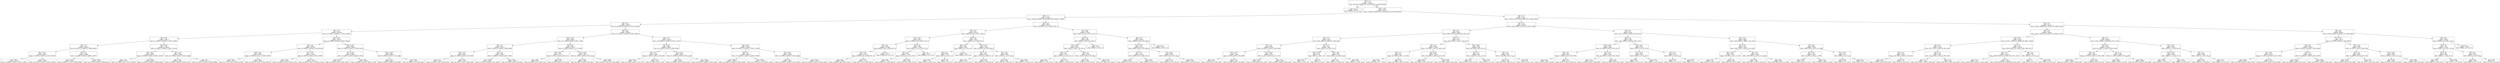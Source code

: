 digraph Tree {
node [shape=box] ;
0 [label="X[8] <= 1.5\ngini = 0.767\nsamples = 11105610\nvalue = [3317480, 5200620, 2041, 5142823, 28470, 1814766, 2062949]"] ;
1 [label="gini = 0.0\nsamples = 1188359\nvalue = [1879651, 0, 0, 0, 0, 0, 0]"] ;
0 -> 1 [labeldistance=2.5, labelangle=45, headlabel="True"] ;
2 [label="X[10] <= 230.5\ngini = 0.744\nsamples = 9917251\nvalue = [1437829, 5200620, 2041, 5142823, 28470, 1814766, 2062949]"] ;
0 -> 2 [labeldistance=2.5, labelangle=-45, headlabel="False"] ;
3 [label="X[8] <= 2.5\ngini = 0.746\nsamples = 8121540\nvalue = [1061589, 4053003, 1755, 4312994, 22936, 1600181, 1796364]"] ;
2 -> 3 ;
4 [label="X[0] <= 0.5\ngini = 0.704\nsamples = 7418664\nvalue = [0, 4053003, 0, 4312994, 0, 1575138, 1796364]"] ;
3 -> 4 ;
5 [label="X[9] <= 2.5\ngini = 0.729\nsamples = 3905798\nvalue = [0, 1178461, 0, 2299501, 0, 1251841, 1449421]"] ;
4 -> 5 ;
6 [label="X[6] <= 19.5\ngini = 0.716\nsamples = 2703479\nvalue = [0, 798565, 0, 1679392, 0, 1138515, 660081]"] ;
5 -> 6 ;
7 [label="X[5] <= 1.5\ngini = 0.714\nsamples = 1602970\nvalue = [0, 452214, 0, 1039552, 0, 576868, 466947]"] ;
6 -> 7 ;
8 [label="X[2] <= 128.5\ngini = 0.715\nsamples = 908010\nvalue = [0, 249851, 0, 587637, 0, 277976, 320750]"] ;
7 -> 8 ;
9 [label="gini = 0.697\nsamples = 472008\nvalue = [0, 126596, 0, 330923, 0, 170157, 118927]"] ;
8 -> 9 ;
10 [label="gini = 0.719\nsamples = 436002\nvalue = [0, 123255, 0, 256714, 0, 107819, 201823]"] ;
8 -> 10 ;
11 [label="X[6] <= 5.5\ngini = 0.706\nsamples = 694960\nvalue = [0, 202363, 0, 451915, 0, 298892, 146197]"] ;
7 -> 11 ;
12 [label="gini = 0.713\nsamples = 269920\nvalue = [0, 86578, 0, 177222, 0, 79984, 83046]"] ;
11 -> 12 ;
13 [label="gini = 0.689\nsamples = 425040\nvalue = [0, 115785, 0, 274693, 0, 218908, 63151]"] ;
11 -> 13 ;
14 [label="X[2] <= 130.5\ngini = 0.709\nsamples = 1100509\nvalue = [0, 346351, 0, 639840, 0, 561647, 193134]"] ;
6 -> 14 ;
15 [label="X[3] <= 58.5\ngini = 0.706\nsamples = 687849\nvalue = [0, 242886, 0, 425397, 0, 310324, 109766]"] ;
14 -> 15 ;
16 [label="gini = 0.721\nsamples = 124371\nvalue = [0, 57666, 0, 56577, 0, 61726, 20338]"] ;
15 -> 16 ;
17 [label="gini = 0.698\nsamples = 563478\nvalue = [0, 185220, 0, 368820, 0, 248598, 89428]"] ;
15 -> 17 ;
18 [label="X[3] <= 74.5\ngini = 0.702\nsamples = 412660\nvalue = [0, 103465, 0, 214443, 0, 251323, 83368]"] ;
14 -> 18 ;
19 [label="gini = 0.716\nsamples = 199282\nvalue = [0, 74668, 0, 106338, 0, 101320, 32722]"] ;
18 -> 19 ;
20 [label="gini = 0.67\nsamples = 213378\nvalue = [0, 28797, 0, 108105, 0, 150003, 50646]"] ;
18 -> 20 ;
21 [label="X[6] <= 32.5\ngini = 0.678\nsamples = 1202319\nvalue = [0, 379896, 0, 620109, 0, 113326, 789340]"] ;
5 -> 21 ;
22 [label="X[5] <= 1.5\ngini = 0.668\nsamples = 811365\nvalue = [0, 219488, 0, 418758, 0, 81788, 563188]"] ;
21 -> 22 ;
23 [label="X[10] <= 51.5\ngini = 0.636\nsamples = 531706\nvalue = [0, 139382, 0, 273177, 0, 24995, 403500]"] ;
22 -> 23 ;
24 [label="gini = 0.565\nsamples = 125250\nvalue = [0, 17170, 0, 55970, 0, 8554, 116798]"] ;
23 -> 24 ;
25 [label="gini = 0.65\nsamples = 406456\nvalue = [0, 122212, 0, 217207, 0, 16441, 286702]"] ;
23 -> 25 ;
26 [label="X[7] <= 109.5\ngini = 0.712\nsamples = 279659\nvalue = [0, 80106, 0, 145581, 0, 56793, 159688]"] ;
22 -> 26 ;
27 [label="gini = 0.709\nsamples = 50016\nvalue = [0, 15684, 0, 21304, 0, 10203, 31775]"] ;
26 -> 27 ;
28 [label="gini = 0.711\nsamples = 229643\nvalue = [0, 64422, 0, 124277, 0, 46590, 127913]"] ;
26 -> 28 ;
29 [label="X[10] <= 197.5\ngini = 0.691\nsamples = 390954\nvalue = [0, 160408, 0, 201351, 0, 31538, 226152]"] ;
21 -> 29 ;
30 [label="X[7] <= 116.5\ngini = 0.693\nsamples = 291669\nvalue = [0, 120977, 0, 164310, 0, 23806, 153103]"] ;
29 -> 30 ;
31 [label="gini = 0.691\nsamples = 57676\nvalue = [0, 26139, 0, 25031, 0, 4902, 35354]"] ;
30 -> 31 ;
32 [label="gini = 0.69\nsamples = 233993\nvalue = [0, 94838, 0, 139279, 0, 18904, 117749]"] ;
30 -> 32 ;
33 [label="X[10] <= 214.5\ngini = 0.663\nsamples = 99285\nvalue = [0, 39431, 0, 37041, 0, 7732, 73049]"] ;
29 -> 33 ;
34 [label="gini = 0.673\nsamples = 85874\nvalue = [0, 33433, 0, 35066, 0, 7049, 60398]"] ;
33 -> 34 ;
35 [label="gini = 0.559\nsamples = 13411\nvalue = [0, 5998, 0, 1975, 0, 683, 12651]"] ;
33 -> 35 ;
36 [label="X[5] <= 0.5\ngini = 0.594\nsamples = 3512866\nvalue = [0, 2874542, 0, 2013493, 0, 323297, 346943]"] ;
4 -> 36 ;
37 [label="X[10] <= 123.5\ngini = 0.659\nsamples = 358474\nvalue = [0, 177082, 0, 265343, 0, 49876, 75396]"] ;
36 -> 37 ;
38 [label="X[4] <= 2.5\ngini = 0.647\nsamples = 224722\nvalue = [0, 98013, 0, 178634, 0, 32699, 46648]"] ;
37 -> 38 ;
39 [label="X[10] <= 47.5\ngini = 0.616\nsamples = 51297\nvalue = [0, 34625, 0, 35679, 0, 4492, 6416]"] ;
38 -> 39 ;
40 [label="gini = 0.577\nsamples = 24244\nvalue = [0, 20215, 0, 14352, 0, 1809, 1953]"] ;
39 -> 40 ;
41 [label="gini = 0.625\nsamples = 27053\nvalue = [0, 14410, 0, 21327, 0, 2683, 4463]"] ;
39 -> 41 ;
42 [label="X[0] <= 1.5\ngini = 0.644\nsamples = 173425\nvalue = [0, 63388, 0, 142955, 0, 28207, 40232]"] ;
38 -> 42 ;
43 [label="gini = 0.638\nsamples = 160831\nvalue = [0, 51824, 0, 135985, 0, 27547, 39416]"] ;
42 -> 43 ;
44 [label="gini = 0.542\nsamples = 12594\nvalue = [0, 11564, 0, 6970, 0, 660, 816]"] ;
42 -> 44 ;
45 [label="X[6] <= 3.5\ngini = 0.668\nsamples = 133752\nvalue = [0, 79069, 0, 86709, 0, 17177, 28748]"] ;
37 -> 45 ;
46 [label="X[3] <= 45.0\ngini = 0.653\nsamples = 17279\nvalue = [0, 4387, 0, 14106, 0, 3555, 5237]"] ;
45 -> 46 ;
47 [label="gini = 0.683\nsamples = 8105\nvalue = [0, 1059, 0, 5567, 0, 2480, 3714]"] ;
46 -> 47 ;
48 [label="gini = 0.582\nsamples = 9174\nvalue = [0, 3328, 0, 8539, 0, 1075, 1523]"] ;
46 -> 48 ;
49 [label="X[10] <= 152.5\ngini = 0.659\nsamples = 116473\nvalue = [0, 74682, 0, 72603, 0, 13622, 23511]"] ;
45 -> 49 ;
50 [label="gini = 0.586\nsamples = 21669\nvalue = [0, 18561, 0, 11493, 0, 1393, 2821]"] ;
49 -> 50 ;
51 [label="gini = 0.669\nsamples = 94804\nvalue = [0, 56121, 0, 61110, 0, 12229, 20690]"] ;
49 -> 51 ;
52 [label="X[4] <= 2.5\ngini = 0.579\nsamples = 3154392\nvalue = [0, 2697460, 0, 1748150, 0, 273421, 271547]"] ;
36 -> 52 ;
53 [label="X[3] <= 44.5\ngini = 0.494\nsamples = 539513\nvalue = [0, 557483, 0, 235734, 0, 25600, 33943]"] ;
52 -> 53 ;
54 [label="X[6] <= 17.0\ngini = 0.612\nsamples = 20539\nvalue = [0, 13401, 0, 14764, 0, 1784, 2434]"] ;
53 -> 54 ;
55 [label="gini = 0.614\nsamples = 18715\nvalue = [0, 11208, 0, 14245, 0, 1747, 2372]"] ;
54 -> 55 ;
56 [label="gini = 0.357\nsamples = 1824\nvalue = [0, 2193, 0, 519, 0, 37, 62]"] ;
54 -> 56 ;
57 [label="X[2] <= 124.5\ngini = 0.485\nsamples = 518974\nvalue = [0, 544082, 0, 220970, 0, 23816, 31509]"] ;
53 -> 57 ;
58 [label="gini = 0.582\nsamples = 133034\nvalue = [0, 111866, 0, 76304, 0, 8738, 14119]"] ;
57 -> 58 ;
59 [label="gini = 0.439\nsamples = 385940\nvalue = [0, 432216, 0, 144666, 0, 15078, 17390]"] ;
57 -> 59 ;
60 [label="X[4] <= 10.5\ngini = 0.592\nsamples = 2614879\nvalue = [0, 2139977, 0, 1512416, 0, 247821, 237604]"] ;
52 -> 60 ;
61 [label="X[9] <= 2.5\ngini = 0.6\nsamples = 1998671\nvalue = [0, 1575435, 0, 1201515, 0, 202658, 182668]"] ;
60 -> 61 ;
62 [label="gini = 0.599\nsamples = 1286203\nvalue = [0, 1004676, 0, 783803, 0, 176561, 69193]"] ;
61 -> 62 ;
63 [label="gini = 0.596\nsamples = 712468\nvalue = [0, 570759, 0, 417712, 0, 26097, 113475]"] ;
61 -> 63 ;
64 [label="X[2] <= 124.5\ngini = 0.558\nsamples = 616208\nvalue = [0, 564542, 0, 310901, 0, 45163, 54936]"] ;
60 -> 64 ;
65 [label="gini = 0.61\nsamples = 194872\nvalue = [0, 150296, 0, 116788, 0, 16742, 24683]"] ;
64 -> 65 ;
66 [label="gini = 0.526\nsamples = 421336\nvalue = [0, 414246, 0, 194113, 0, 28421, 30253]"] ;
64 -> 66 ;
67 [label="X[9] <= 2.5\ngini = 0.087\nsamples = 702876\nvalue = [1061589, 0, 1755, 0, 22936, 25043, 0]"] ;
3 -> 67 ;
68 [label="X[6] <= 42.5\ngini = 0.107\nsamples = 401795\nvalue = [600316, 0, 418, 0, 21021, 13968, 0]"] ;
67 -> 68 ;
69 [label="X[7] <= 222.5\ngini = 0.101\nsamples = 383272\nvalue = [574682, 0, 400, 0, 18252, 13075, 0]"] ;
68 -> 69 ;
70 [label="X[8] <= 4.5\ngini = 0.078\nsamples = 307309\nvalue = [466365, 0, 381, 0, 10938, 8347, 0]"] ;
69 -> 70 ;
71 [label="X[3] <= 76.5\ngini = 0.218\nsamples = 103531\nvalue = [144339, 0, 381, 0, 10938, 8347, 0]"] ;
70 -> 71 ;
72 [label="gini = 0.202\nsamples = 96319\nvalue = [135868, 0, 369, 0, 9129, 7308, 0]"] ;
71 -> 72 ;
73 [label="gini = 0.407\nsamples = 7212\nvalue = [8471, 0, 12, 0, 1809, 1039, 0]"] ;
71 -> 73 ;
74 [label="gini = 0.0\nsamples = 203778\nvalue = [322026, 0, 0, 0, 0, 0, 0]"] ;
70 -> 74 ;
75 [label="X[8] <= 4.5\ngini = 0.185\nsamples = 75963\nvalue = [108317, 0, 19, 0, 7314, 4728, 0]"] ;
69 -> 75 ;
76 [label="X[5] <= 1.5\ngini = 0.641\nsamples = 13770\nvalue = [9721, 0, 19, 0, 7314, 4728, 0]"] ;
75 -> 76 ;
77 [label="gini = 0.664\nsamples = 7457\nvalue = [3994, 0, 15, 0, 4363, 3406, 0]"] ;
76 -> 77 ;
78 [label="gini = 0.568\nsamples = 6313\nvalue = [5727, 0, 4, 0, 2951, 1322, 0]"] ;
76 -> 78 ;
79 [label="gini = 0.0\nsamples = 62193\nvalue = [98596, 0, 0, 0, 0, 0, 0]"] ;
75 -> 79 ;
80 [label="X[4] <= 3.5\ngini = 0.225\nsamples = 18523\nvalue = [25634, 0, 18, 0, 2769, 893, 0]"] ;
68 -> 80 ;
81 [label="X[8] <= 4.5\ngini = 0.294\nsamples = 2845\nvalue = [3649, 0, 0, 0, 782, 10, 0]"] ;
80 -> 81 ;
82 [label="X[8] <= 3.5\ngini = 0.486\nsamples = 1251\nvalue = [1159, 0, 0, 0, 782, 10, 0]"] ;
81 -> 82 ;
83 [label="gini = 0.459\nsamples = 1146\nvalue = [1159, 0, 0, 0, 621, 8, 0]"] ;
82 -> 83 ;
84 [label="gini = 0.024\nsamples = 105\nvalue = [0, 0, 0, 0, 161, 2, 0]"] ;
82 -> 84 ;
85 [label="gini = 0.0\nsamples = 1594\nvalue = [2490, 0, 0, 0, 0, 0, 0]"] ;
81 -> 85 ;
86 [label="X[2] <= 127.5\ngini = 0.211\nsamples = 15678\nvalue = [21985, 0, 18, 0, 1987, 883, 0]"] ;
80 -> 86 ;
87 [label="X[3] <= 72.5\ngini = 0.38\nsamples = 5986\nvalue = [7270, 0, 16, 0, 1566, 627, 0]"] ;
86 -> 87 ;
88 [label="gini = 0.144\nsamples = 1558\nvalue = [2307, 0, 16, 0, 111, 64, 0]"] ;
87 -> 88 ;
89 [label="gini = 0.445\nsamples = 4428\nvalue = [4963, 0, 0, 0, 1455, 563, 0]"] ;
87 -> 89 ;
90 [label="X[3] <= 70.5\ngini = 0.085\nsamples = 9692\nvalue = [14715, 0, 2, 0, 421, 256, 0]"] ;
86 -> 90 ;
91 [label="gini = 0.165\nsamples = 3644\nvalue = [5237, 0, 2, 0, 312, 195, 0]"] ;
90 -> 91 ;
92 [label="gini = 0.035\nsamples = 6048\nvalue = [9478, 0, 0, 0, 109, 61, 0]"] ;
90 -> 92 ;
93 [label="X[7] <= 85.5\ngini = 0.059\nsamples = 301081\nvalue = [461273, 0, 1337, 0, 1915, 11075, 0]"] ;
67 -> 93 ;
94 [label="X[8] <= 4.5\ngini = 0.164\nsamples = 45921\nvalue = [66457, 0, 1088, 0, 720, 4592, 0]"] ;
93 -> 94 ;
95 [label="X[7] <= 36.5\ngini = 0.289\nsamples = 24375\nvalue = [32213, 0, 1088, 0, 720, 4592, 0]"] ;
94 -> 95 ;
96 [label="X[10] <= 6.5\ngini = 0.159\nsamples = 13718\nvalue = [19766, 0, 3, 0, 251, 1611, 0]"] ;
95 -> 96 ;
97 [label="gini = 0.534\nsamples = 1534\nvalue = [1363, 0, 0, 0, 123, 975, 0]"] ;
96 -> 97 ;
98 [label="gini = 0.077\nsamples = 12184\nvalue = [18403, 0, 3, 0, 128, 636, 0]"] ;
96 -> 98 ;
99 [label="X[8] <= 3.5\ngini = 0.427\nsamples = 10657\nvalue = [12447, 0, 1085, 0, 469, 2981, 0]"] ;
95 -> 99 ;
100 [label="gini = 0.132\nsamples = 8396\nvalue = [12447, 0, 0, 0, 142, 798, 0]"] ;
99 -> 100 ;
101 [label="gini = 0.532\nsamples = 2261\nvalue = [0, 0, 1085, 0, 327, 2183, 0]"] ;
99 -> 101 ;
102 [label="gini = 0.0\nsamples = 21546\nvalue = [34244, 0, 0, 0, 0, 0, 0]"] ;
94 -> 102 ;
103 [label="X[8] <= 4.5\ngini = 0.039\nsamples = 255160\nvalue = [394816, 0, 249, 0, 1195, 6483, 0]"] ;
93 -> 103 ;
104 [label="X[10] <= 140.5\ngini = 0.151\nsamples = 61724\nvalue = [89630, 0, 249, 0, 1195, 6483, 0]"] ;
103 -> 104 ;
105 [label="X[1] <= 0.5\ngini = 0.176\nsamples = 42708\nvalue = [60955, 0, 220, 0, 934, 5291, 0]"] ;
104 -> 105 ;
106 [label="gini = 0.202\nsamples = 33262\nvalue = [46629, 0, 214, 0, 873, 4771, 0]"] ;
105 -> 106 ;
107 [label="gini = 0.076\nsamples = 9446\nvalue = [14326, 0, 6, 0, 61, 520, 0]"] ;
105 -> 107 ;
108 [label="X[2] <= 120.5\ngini = 0.094\nsamples = 19016\nvalue = [28675, 0, 29, 0, 261, 1192, 0]"] ;
104 -> 108 ;
109 [label="gini = 0.247\nsamples = 2156\nvalue = [2953, 0, 23, 0, 113, 340, 0]"] ;
108 -> 109 ;
110 [label="gini = 0.073\nsamples = 16860\nvalue = [25722, 0, 6, 0, 148, 852, 0]"] ;
108 -> 110 ;
111 [label="gini = 0.0\nsamples = 193436\nvalue = [305186, 0, 0, 0, 0, 0, 0]"] ;
103 -> 111 ;
112 [label="X[5] <= 0.5\ngini = 0.719\nsamples = 1795711\nvalue = [376240, 1147617, 286, 829829, 5534, 214585, 266585]"] ;
2 -> 112 ;
113 [label="X[9] <= 2.5\ngini = 0.758\nsamples = 150380\nvalue = [22082, 48951, 47, 87651, 748, 33692, 44684]"] ;
112 -> 113 ;
114 [label="X[0] <= 0.5\ngini = 0.734\nsamples = 64824\nvalue = [6668, 21131, 19, 38455, 698, 27564, 7923]"] ;
113 -> 114 ;
115 [label="X[8] <= 2.5\ngini = 0.741\nsamples = 43504\nvalue = [5585, 10405, 18, 23334, 667, 22368, 6404]"] ;
114 -> 115 ;
116 [label="X[4] <= 7.5\ngini = 0.695\nsamples = 39439\nvalue = [0, 10405, 0, 23334, 0, 22136, 6404]"] ;
115 -> 116 ;
117 [label="X[10] <= 235.5\ngini = 0.73\nsamples = 11985\nvalue = [0, 3078, 0, 6789, 0, 4259, 4689]"] ;
116 -> 117 ;
118 [label="gini = 0.672\nsamples = 2610\nvalue = [0, 92, 0, 1426, 0, 1533, 1008]"] ;
117 -> 118 ;
119 [label="gini = 0.731\nsamples = 9375\nvalue = [0, 2986, 0, 5363, 0, 2726, 3681]"] ;
117 -> 119 ;
120 [label="X[10] <= 235.5\ngini = 0.656\nsamples = 27454\nvalue = [0, 7327, 0, 16545, 0, 17877, 1715]"] ;
116 -> 120 ;
121 [label="gini = 0.546\nsamples = 6146\nvalue = [0, 339, 0, 3663, 0, 5511, 336]"] ;
120 -> 121 ;
122 [label="gini = 0.673\nsamples = 21308\nvalue = [0, 6988, 0, 12882, 0, 12366, 1379]"] ;
120 -> 122 ;
123 [label="X[7] <= 2.5\ngini = 0.25\nsamples = 4065\nvalue = [5585, 0, 18, 0, 667, 232, 0]"] ;
115 -> 123 ;
124 [label="X[10] <= 251.5\ngini = 0.619\nsamples = 144\nvalue = [98, 0, 0, 0, 103, 37, 0]"] ;
123 -> 124 ;
125 [label="gini = 0.622\nsamples = 139\nvalue = [98, 0, 0, 0, 95, 37, 0]"] ;
124 -> 125 ;
126 [label="gini = 0.0\nsamples = 5\nvalue = [0, 0, 0, 0, 8, 0, 0]"] ;
124 -> 126 ;
127 [label="X[6] <= 18.0\ngini = 0.224\nsamples = 3921\nvalue = [5487, 0, 18, 0, 564, 195, 0]"] ;
123 -> 127 ;
128 [label="gini = 0.13\nsamples = 2316\nvalue = [3405, 0, 5, 0, 199, 49, 0]"] ;
127 -> 128 ;
129 [label="gini = 0.339\nsamples = 1605\nvalue = [2082, 0, 13, 0, 365, 146, 0]"] ;
127 -> 129 ;
130 [label="X[0] <= 1.5\ngini = 0.67\nsamples = 21320\nvalue = [1083, 10726, 1, 15121, 31, 5196, 1519]"] ;
114 -> 130 ;
131 [label="X[4] <= 7.5\ngini = 0.664\nsamples = 19060\nvalue = [751, 8663, 1, 14173, 23, 4995, 1455]"] ;
130 -> 131 ;
132 [label="X[4] <= 3.0\ngini = 0.67\nsamples = 5517\nvalue = [200, 2766, 0, 3930, 7, 781, 954]"] ;
131 -> 132 ;
133 [label="gini = 0.652\nsamples = 2226\nvalue = [69, 1104, 0, 1577, 7, 745, 0]"] ;
132 -> 133 ;
134 [label="gini = 0.65\nsamples = 3291\nvalue = [131, 1662, 0, 2353, 0, 36, 954]"] ;
132 -> 134 ;
135 [label="X[6] <= 28.0\ngini = 0.656\nsamples = 13543\nvalue = [551, 5897, 1, 10243, 16, 4214, 501]"] ;
131 -> 135 ;
136 [label="gini = 0.657\nsamples = 9286\nvalue = [323, 4454, 0, 6775, 2, 2913, 253]"] ;
135 -> 136 ;
137 [label="gini = 0.646\nsamples = 4257\nvalue = [228, 1443, 1, 3468, 14, 1301, 248]"] ;
135 -> 137 ;
138 [label="X[10] <= 242.5\ngini = 0.594\nsamples = 2260\nvalue = [332, 2063, 0, 948, 8, 201, 64]"] ;
130 -> 138 ;
139 [label="X[8] <= 2.5\ngini = 0.674\nsamples = 969\nvalue = [119, 675, 0, 514, 7, 161, 53]"] ;
138 -> 139 ;
140 [label="gini = 0.62\nsamples = 890\nvalue = [0, 675, 0, 514, 0, 161, 53]"] ;
139 -> 140 ;
141 [label="gini = 0.105\nsamples = 79\nvalue = [119, 0, 0, 0, 7, 0, 0]"] ;
139 -> 141 ;
142 [label="X[0] <= 3.5\ngini = 0.504\nsamples = 1291\nvalue = [213, 1388, 0, 434, 1, 40, 11]"] ;
138 -> 142 ;
143 [label="gini = 0.441\nsamples = 1199\nvalue = [98, 1376, 0, 396, 0, 40, 11]"] ;
142 -> 143 ;
144 [label="gini = 0.462\nsamples = 92\nvalue = [115, 12, 0, 38, 1, 0, 0]"] ;
142 -> 144 ;
145 [label="X[4] <= 6.5\ngini = 0.737\nsamples = 85556\nvalue = [15414, 27820, 28, 49196, 50, 6128, 36761]"] ;
113 -> 145 ;
146 [label="X[8] <= 2.5\ngini = 0.759\nsamples = 41096\nvalue = [7165, 14890, 13, 22240, 50, 5885, 14737]"] ;
145 -> 146 ;
147 [label="X[10] <= 235.5\ngini = 0.709\nsamples = 36305\nvalue = [0, 14890, 0, 22240, 0, 5706, 14737]"] ;
146 -> 147 ;
148 [label="X[4] <= 4.5\ngini = 0.65\nsamples = 6759\nvalue = [0, 1060, 0, 4870, 0, 1000, 3695]"] ;
147 -> 148 ;
149 [label="gini = 0.59\nsamples = 4498\nvalue = [0, 763, 0, 3229, 0, 0, 3084]"] ;
148 -> 149 ;
150 [label="gini = 0.67\nsamples = 2261\nvalue = [0, 297, 0, 1641, 0, 1000, 611]"] ;
148 -> 150 ;
151 [label="X[6] <= 40.0\ngini = 0.711\nsamples = 29546\nvalue = [0, 13830, 0, 17370, 0, 4706, 11042]"] ;
147 -> 151 ;
152 [label="gini = 0.711\nsamples = 22926\nvalue = [0, 11530, 0, 12952, 0, 3469, 8588]"] ;
151 -> 152 ;
153 [label="gini = 0.701\nsamples = 6620\nvalue = [0, 2300, 0, 4418, 0, 1237, 2454]"] ;
151 -> 153 ;
154 [label="X[3] <= 41.5\ngini = 0.064\nsamples = 4791\nvalue = [7165, 0, 13, 0, 50, 179, 0]"] ;
146 -> 154 ;
155 [label="X[2] <= 135.5\ngini = 0.092\nsamples = 2952\nvalue = [4318, 0, 13, 0, 45, 159, 0]"] ;
154 -> 155 ;
156 [label="gini = 0.054\nsamples = 1579\nvalue = [2334, 0, 2, 0, 10, 54, 0]"] ;
155 -> 156 ;
157 [label="gini = 0.134\nsamples = 1373\nvalue = [1984, 0, 11, 0, 35, 105, 0]"] ;
155 -> 157 ;
158 [label="X[4] <= 4.5\ngini = 0.017\nsamples = 1839\nvalue = [2847, 0, 0, 0, 5, 20, 0]"] ;
154 -> 158 ;
159 [label="gini = 0.022\nsamples = 1137\nvalue = [1779, 0, 0, 0, 0, 20, 0]"] ;
158 -> 159 ;
160 [label="gini = 0.009\nsamples = 702\nvalue = [1068, 0, 0, 0, 5, 0, 0]"] ;
158 -> 160 ;
161 [label="X[3] <= 41.5\ngini = 0.708\nsamples = 44460\nvalue = [8249, 12930, 15, 26956, 0, 243, 22024]"] ;
145 -> 161 ;
162 [label="X[3] <= 40.5\ngini = 0.719\nsamples = 25215\nvalue = [5381, 7194, 15, 13538, 0, 222, 13528]"] ;
161 -> 162 ;
163 [label="X[2] <= 134.5\ngini = 0.746\nsamples = 2870\nvalue = [878, 1387, 0, 1337, 0, 74, 876]"] ;
162 -> 163 ;
164 [label="gini = 0.749\nsamples = 1321\nvalue = [582, 657, 0, 505, 0, 74, 290]"] ;
163 -> 164 ;
165 [label="gini = 0.723\nsamples = 1549\nvalue = [296, 730, 0, 832, 0, 0, 586]"] ;
163 -> 165 ;
166 [label="X[0] <= 0.5\ngini = 0.709\nsamples = 22345\nvalue = [4503, 5807, 15, 12201, 0, 148, 12652]"] ;
162 -> 166 ;
167 [label="gini = 0.681\nsamples = 13521\nvalue = [3365, 2207, 15, 5970, 0, 146, 9712]"] ;
166 -> 167 ;
168 [label="gini = 0.681\nsamples = 8824\nvalue = [1138, 3600, 0, 6231, 0, 2, 2940]"] ;
166 -> 168 ;
169 [label="X[8] <= 2.5\ngini = 0.685\nsamples = 19245\nvalue = [2868, 5736, 0, 13418, 0, 21, 8496]"] ;
161 -> 169 ;
170 [label="X[3] <= 42.5\ngini = 0.627\nsamples = 17402\nvalue = [0, 5736, 0, 13418, 0, 7, 8496]"] ;
169 -> 170 ;
171 [label="gini = 0.639\nsamples = 3515\nvalue = [0, 2118, 0, 2375, 0, 3, 1111]"] ;
170 -> 171 ;
172 [label="gini = 0.61\nsamples = 13887\nvalue = [0, 3618, 0, 11043, 0, 4, 7385]"] ;
170 -> 172 ;
173 [label="X[2] <= 128.5\ngini = 0.01\nsamples = 1843\nvalue = [2868, 0, 0, 0, 0, 14, 0]"] ;
169 -> 173 ;
174 [label="gini = 0.008\nsamples = 1557\nvalue = [2419, 0, 0, 0, 0, 10, 0]"] ;
173 -> 174 ;
175 [label="gini = 0.018\nsamples = 286\nvalue = [449, 0, 0, 0, 0, 4, 0]"] ;
173 -> 175 ;
176 [label="X[3] <= 41.5\ngini = 0.71\nsamples = 1645331\nvalue = [354158, 1098666, 239, 742178, 4786, 180893, 221901]"] ;
112 -> 176 ;
177 [label="X[0] <= 0.5\ngini = 0.731\nsamples = 759867\nvalue = [153412, 456790, 213, 360824, 3759, 104528, 123072]"] ;
176 -> 177 ;
178 [label="X[3] <= 40.5\ngini = 0.791\nsamples = 352919\nvalue = [101397, 116365, 212, 158306, 2829, 80081, 100005]"] ;
177 -> 178 ;
179 [label="X[4] <= 5.5\ngini = 0.751\nsamples = 34191\nvalue = [5877, 20211, 1, 12925, 31, 6232, 8528]"] ;
178 -> 179 ;
180 [label="X[8] <= 2.5\ngini = 0.743\nsamples = 13644\nvalue = [1724, 7380, 0, 4503, 19, 1702, 6124]"] ;
179 -> 180 ;
181 [label="gini = 0.703\nsamples = 12543\nvalue = [0, 7380, 0, 4503, 0, 1694, 6124]"] ;
180 -> 181 ;
182 [label="gini = 0.03\nsamples = 1101\nvalue = [1724, 0, 0, 0, 19, 8, 0]"] ;
180 -> 182 ;
183 [label="X[9] <= 2.5\ngini = 0.733\nsamples = 20547\nvalue = [4153, 12831, 1, 8422, 12, 4530, 2404]"] ;
179 -> 183 ;
184 [label="gini = 0.7\nsamples = 16660\nvalue = [2617, 11455, 1, 7054, 10, 4200, 900]"] ;
183 -> 184 ;
185 [label="gini = 0.773\nsamples = 3887\nvalue = [1536, 1376, 0, 1368, 2, 330, 1504]"] ;
183 -> 185 ;
186 [label="X[1] <= 0.5\ngini = 0.791\nsamples = 318728\nvalue = [95520, 96154, 211, 145381, 2798, 73849, 91477]"] ;
178 -> 186 ;
187 [label="X[6] <= 2.0\ngini = 0.791\nsamples = 317406\nvalue = [93498, 96154, 211, 145356, 2780, 73827, 91477]"] ;
186 -> 187 ;
188 [label="gini = 0.772\nsamples = 74771\nvalue = [27350, 30249, 8, 30330, 117, 6474, 24070]"] ;
187 -> 188 ;
189 [label="gini = 0.79\nsamples = 242635\nvalue = [66148, 65905, 203, 115026, 2663, 67353, 67407]"] ;
187 -> 189 ;
190 [label="X[8] <= 2.5\ngini = 0.061\nsamples = 1322\nvalue = [2022, 0, 0, 25, 18, 22, 0]"] ;
186 -> 190 ;
191 [label="gini = 0.0\nsamples = 18\nvalue = [0, 0, 0, 25, 0, 0, 0]"] ;
190 -> 191 ;
192 [label="gini = 0.038\nsamples = 1304\nvalue = [2022, 0, 0, 0, 18, 22, 0]"] ;
190 -> 192 ;
193 [label="X[8] <= 2.5\ngini = 0.612\nsamples = 406948\nvalue = [52015, 340425, 1, 202518, 930, 24447, 23067]"] ;
177 -> 193 ;
194 [label="X[9] <= 2.5\ngini = 0.546\nsamples = 373106\nvalue = [0, 340425, 0, 202518, 0, 23845, 23067]"] ;
193 -> 194 ;
195 [label="X[0] <= 2.5\ngini = 0.542\nsamples = 245274\nvalue = [0, 225204, 0, 132910, 0, 21681, 8299]"] ;
194 -> 195 ;
196 [label="gini = 0.537\nsamples = 236078\nvalue = [0, 221151, 0, 123204, 0, 21049, 8106]"] ;
195 -> 196 ;
197 [label="gini = 0.478\nsamples = 9196\nvalue = [0, 4053, 0, 9706, 0, 632, 193]"] ;
195 -> 197 ;
198 [label="X[5] <= 1.5\ngini = 0.549\nsamples = 127832\nvalue = [0, 115221, 0, 69608, 0, 2164, 14768]"] ;
194 -> 198 ;
199 [label="gini = 0.543\nsamples = 69534\nvalue = [0, 63754, 0, 36734, 0, 0, 9179]"] ;
198 -> 199 ;
200 [label="gini = 0.556\nsamples = 58298\nvalue = [0, 51467, 0, 32874, 0, 2164, 5589]"] ;
198 -> 200 ;
201 [label="X[2] <= 137.5\ngini = 0.056\nsamples = 33842\nvalue = [52015, 0, 1, 0, 930, 602, 0]"] ;
193 -> 201 ;
202 [label="X[10] <= 240.5\ngini = 0.016\nsamples = 25246\nvalue = [39578, 0, 1, 0, 119, 197, 0]"] ;
201 -> 202 ;
203 [label="gini = 0.044\nsamples = 2958\nvalue = [4516, 0, 1, 0, 38, 64, 0]"] ;
202 -> 203 ;
204 [label="gini = 0.012\nsamples = 22288\nvalue = [35062, 0, 0, 0, 81, 133, 0]"] ;
202 -> 204 ;
205 [label="X[0] <= 1.5\ngini = 0.166\nsamples = 8596\nvalue = [12437, 0, 0, 0, 811, 405, 0]"] ;
201 -> 205 ;
206 [label="gini = 0.244\nsamples = 5474\nvalue = [7499, 0, 0, 0, 798, 389, 0]"] ;
205 -> 206 ;
207 [label="gini = 0.012\nsamples = 3122\nvalue = [4938, 0, 0, 0, 13, 16, 0]"] ;
205 -> 207 ;
208 [label="X[8] <= 2.5\ngini = 0.687\nsamples = 885464\nvalue = [200746, 641876, 26, 381354, 1027, 76365, 98829]"] ;
176 -> 208 ;
209 [label="X[2] <= 134.5\ngini = 0.6\nsamples = 756976\nvalue = [0, 641876, 0, 381354, 0, 75033, 98829]"] ;
208 -> 209 ;
210 [label="X[0] <= 0.5\ngini = 0.604\nsamples = 706104\nvalue = [0, 588134, 0, 367280, 0, 70793, 90493]"] ;
209 -> 210 ;
211 [label="X[7] <= 59.5\ngini = 0.714\nsamples = 253523\nvalue = [0, 117781, 0, 153200, 0, 55120, 75164]"] ;
210 -> 211 ;
212 [label="gini = 0.688\nsamples = 96248\nvalue = [0, 50709, 0, 61842, 0, 15016, 24765]"] ;
211 -> 212 ;
213 [label="gini = 0.726\nsamples = 157275\nvalue = [0, 67072, 0, 91358, 0, 40104, 50399]"] ;
211 -> 213 ;
214 [label="X[4] <= 4.5\ngini = 0.477\nsamples = 452581\nvalue = [0, 470353, 0, 214080, 0, 15673, 15329]"] ;
210 -> 214 ;
215 [label="gini = 0.462\nsamples = 143642\nvalue = [0, 152649, 0, 66053, 0, 2752, 5372]"] ;
214 -> 215 ;
216 [label="gini = 0.484\nsamples = 308939\nvalue = [0, 317704, 0, 148027, 0, 12921, 9957]"] ;
214 -> 216 ;
217 [label="X[0] <= 0.5\ngini = 0.509\nsamples = 50872\nvalue = [0, 53742, 0, 14074, 0, 4240, 8336]"] ;
209 -> 217 ;
218 [label="X[4] <= 4.5\ngini = 0.691\nsamples = 20567\nvalue = [0, 14368, 0, 6952, 0, 3518, 7625]"] ;
217 -> 218 ;
219 [label="gini = 0.672\nsamples = 10595\nvalue = [0, 6831, 0, 2833, 0, 1064, 5889]"] ;
218 -> 219 ;
220 [label="gini = 0.67\nsamples = 9972\nvalue = [0, 7537, 0, 4119, 0, 2454, 1736]"] ;
218 -> 220 ;
221 [label="X[10] <= 252.5\ngini = 0.303\nsamples = 30305\nvalue = [0, 39374, 0, 7122, 0, 722, 711]"] ;
217 -> 221 ;
222 [label="gini = 0.264\nsamples = 25887\nvalue = [0, 34740, 0, 5519, 0, 338, 403]"] ;
221 -> 222 ;
223 [label="gini = 0.494\nsamples = 4418\nvalue = [0, 4634, 0, 1603, 0, 384, 308]"] ;
221 -> 223 ;
224 [label="X[8] <= 4.5\ngini = 0.023\nsamples = 128488\nvalue = [200746, 0, 26, 0, 1027, 1332, 0]"] ;
208 -> 224 ;
225 [label="X[9] <= 2.5\ngini = 0.23\nsamples = 11839\nvalue = [16349, 0, 26, 0, 1027, 1332, 0]"] ;
224 -> 225 ;
226 [label="X[8] <= 3.5\ngini = 0.369\nsamples = 5535\nvalue = [6809, 0, 7, 0, 981, 943, 0]"] ;
225 -> 226 ;
227 [label="gini = 0.097\nsamples = 4537\nvalue = [6809, 0, 0, 0, 210, 150, 0]"] ;
226 -> 227 ;
228 [label="gini = 0.504\nsamples = 998\nvalue = [0, 0, 7, 0, 771, 793, 0]"] ;
226 -> 228 ;
229 [label="X[8] <= 3.5\ngini = 0.087\nsamples = 6304\nvalue = [9540, 0, 19, 0, 46, 389, 0]"] ;
225 -> 229 ;
230 [label="gini = 0.06\nsamples = 6208\nvalue = [9540, 0, 0, 0, 27, 275, 0]"] ;
229 -> 230 ;
231 [label="gini = 0.406\nsamples = 96\nvalue = [0, 0, 19, 0, 19, 114, 0]"] ;
229 -> 231 ;
232 [label="gini = 0.0\nsamples = 116649\nvalue = [184397, 0, 0, 0, 0, 0, 0]"] ;
224 -> 232 ;
}